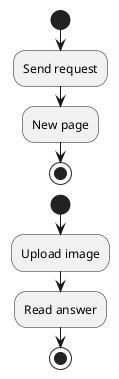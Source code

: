 @startuml
'https://plantuml.com/activity-diagram-beta

start
:Send request;
:New page;
stop

start
:Upload image;
:Read answer;
stop

@enduml
